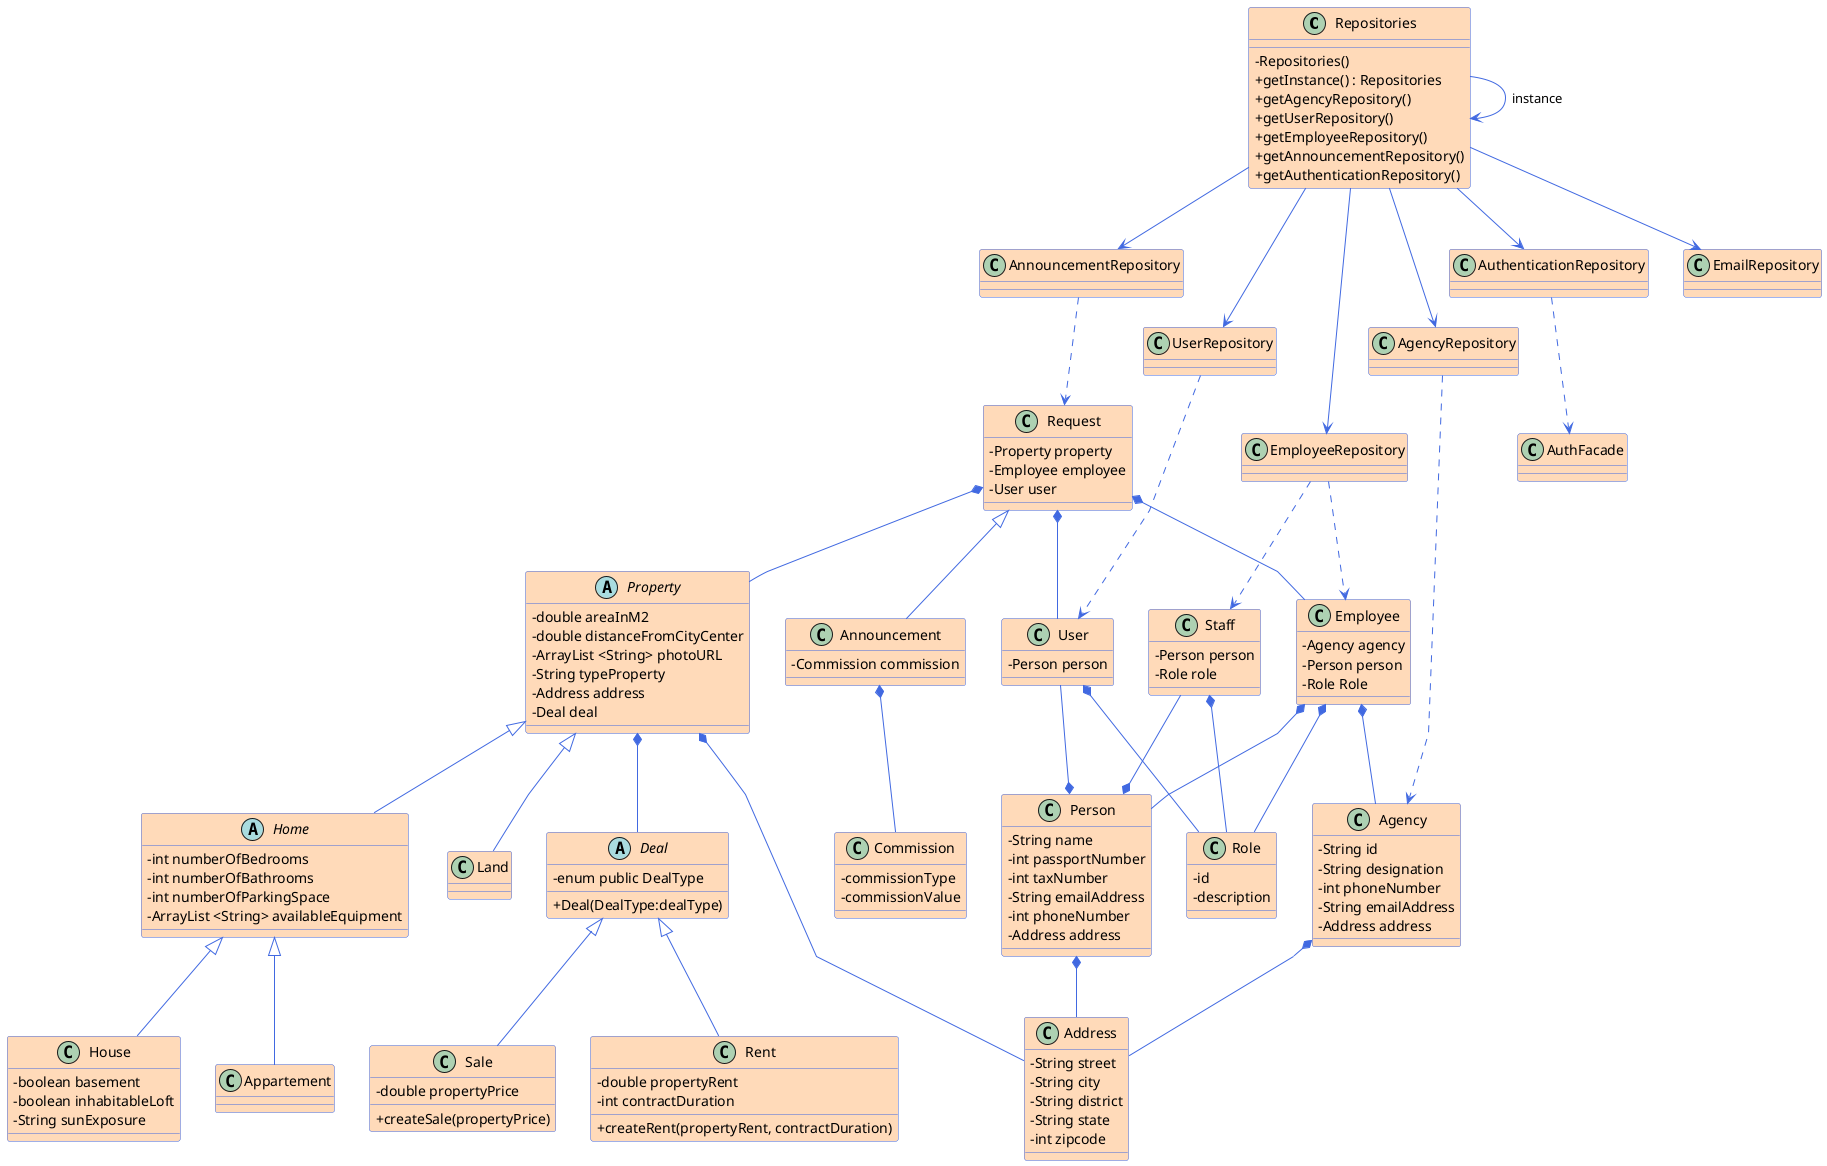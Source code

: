 @startuml
'skinparam monochrome true
skinparam packageStyle rectangle
skinparam shadowing false
skinparam linetype polyline
'skinparam linetype orto

skinparam classAttributeIconSize 0
'---------File styling---------
skinparam class {
    BackgroundColor PeachPuff
    ArrowColor RoyalBlue
    BorderColor RoyalBlue
}
'left to right direction
'User interface'

class Repositories{
    -Repositories()
    +getInstance() : Repositories
    +getAgencyRepository()
    +getUserRepository()
    +getEmployeeRepository()
    +getAnnouncementRepository()
    +getAuthenticationRepository()
}
class AgencyRepository{
    
}
class Agency {
    -String id
    -String designation
    -int phoneNumber
    -String emailAddress
    - Address address
}
class Request{
    - Property property
    - Employee employee
    - User user
}
abstract class Property{
    - double areaInM2
    - double distanceFromCityCenter
    - ArrayList <String> photoURL
    - String typeProperty
    - Address address
    - Deal deal
}
abstract class Home{
    -int numberOfBedrooms
    -int numberOfBathrooms
    -int numberOfParkingSpace
    -ArrayList <String> availableEquipment
}
class House{
    - boolean basement
    - boolean inhabitableLoft
    - String sunExposure
}
class Appartement{
    
}
class Land{

}
abstract class Deal {
    - enum public DealType
    + Deal(DealType:dealType)
}
class Sale {
    - double propertyPrice
    + createSale(propertyPrice)
}
class Rent{
    - double propertyRent
    - int contractDuration
    + createRent(propertyRent, contractDuration)
}
class UserRepository{

}
class User{
    -Person person
}
class EmployeeRepository{

}
class Employee{
    -Agency agency
    -Person person
    -Role Role
}
class Staff{
    -Person person
    -Role role

}
class AnnouncementRepository{

}
class Announcement{
    - Commission commission
}
class AuthenticationRepository{

}
class AuthFacade{

}
class Person{
    - String name
    - int passportNumber
    - int taxNumber
    - String emailAddress
    - int phoneNumber
    - Address address
}
class Address {
    - String street
    - String city
    - String district
    - String state
    - int zipcode
}
class Role{
    - id
    - description
}
class Commission{
    - commissionType
    - commissionValue
}
class EmailRepository{

}


Repositories --> Repositories : instance
Repositories --> AgencyRepository
Repositories --> UserRepository
Repositories --> EmployeeRepository
Repositories --> AnnouncementRepository
Repositories --> AuthenticationRepository
Repositories --> EmailRepository

'AgencyRepository
AgencyRepository ..> Agency
Agency *-- Address
Announcement *-- Commission
Request *-- Property
Request *-- Employee
Request *-- User
Deal <|-- Sale
Deal <|-- Rent
Property *-- Deal
Property <|-- Land
Property <|-- Home
Property *-- Address
Home <|-- House
Home <|-- Appartement
'UserRepository
UserRepository ..> User
User --* Person
User *-- Role

'EmployeeRepository
EmployeeRepository ..> Employee
EmployeeRepository ..> Staff
Employee *-- Person
Employee *-- Role
Employee *-- Agency
Staff *-- Role

Staff --* Person
'AnnouncementRepository
AnnouncementRepository ..> Request
Request <|-- Announcement
'AuthenticationRepository
AuthenticationRepository ..> AuthFacade

Person *-- Address

@enduml